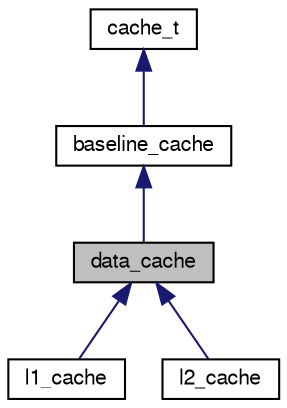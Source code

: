 digraph G
{
  bgcolor="transparent";
  edge [fontname="FreeSans",fontsize="10",labelfontname="FreeSans",labelfontsize="10"];
  node [fontname="FreeSans",fontsize="10",shape=record];
  Node1 [label="data_cache",height=0.2,width=0.4,color="black", fillcolor="grey75", style="filled" fontcolor="black"];
  Node2 -> Node1 [dir=back,color="midnightblue",fontsize="10",style="solid",fontname="FreeSans"];
  Node2 [label="baseline_cache",height=0.2,width=0.4,color="black",URL="$classbaseline__cache.html"];
  Node3 -> Node2 [dir=back,color="midnightblue",fontsize="10",style="solid",fontname="FreeSans"];
  Node3 [label="cache_t",height=0.2,width=0.4,color="black",URL="$classcache__t.html"];
  Node1 -> Node4 [dir=back,color="midnightblue",fontsize="10",style="solid",fontname="FreeSans"];
  Node4 [label="l1_cache",height=0.2,width=0.4,color="black",URL="$classl1__cache.html"];
  Node1 -> Node5 [dir=back,color="midnightblue",fontsize="10",style="solid",fontname="FreeSans"];
  Node5 [label="l2_cache",height=0.2,width=0.4,color="black",URL="$classl2__cache.html"];
}
